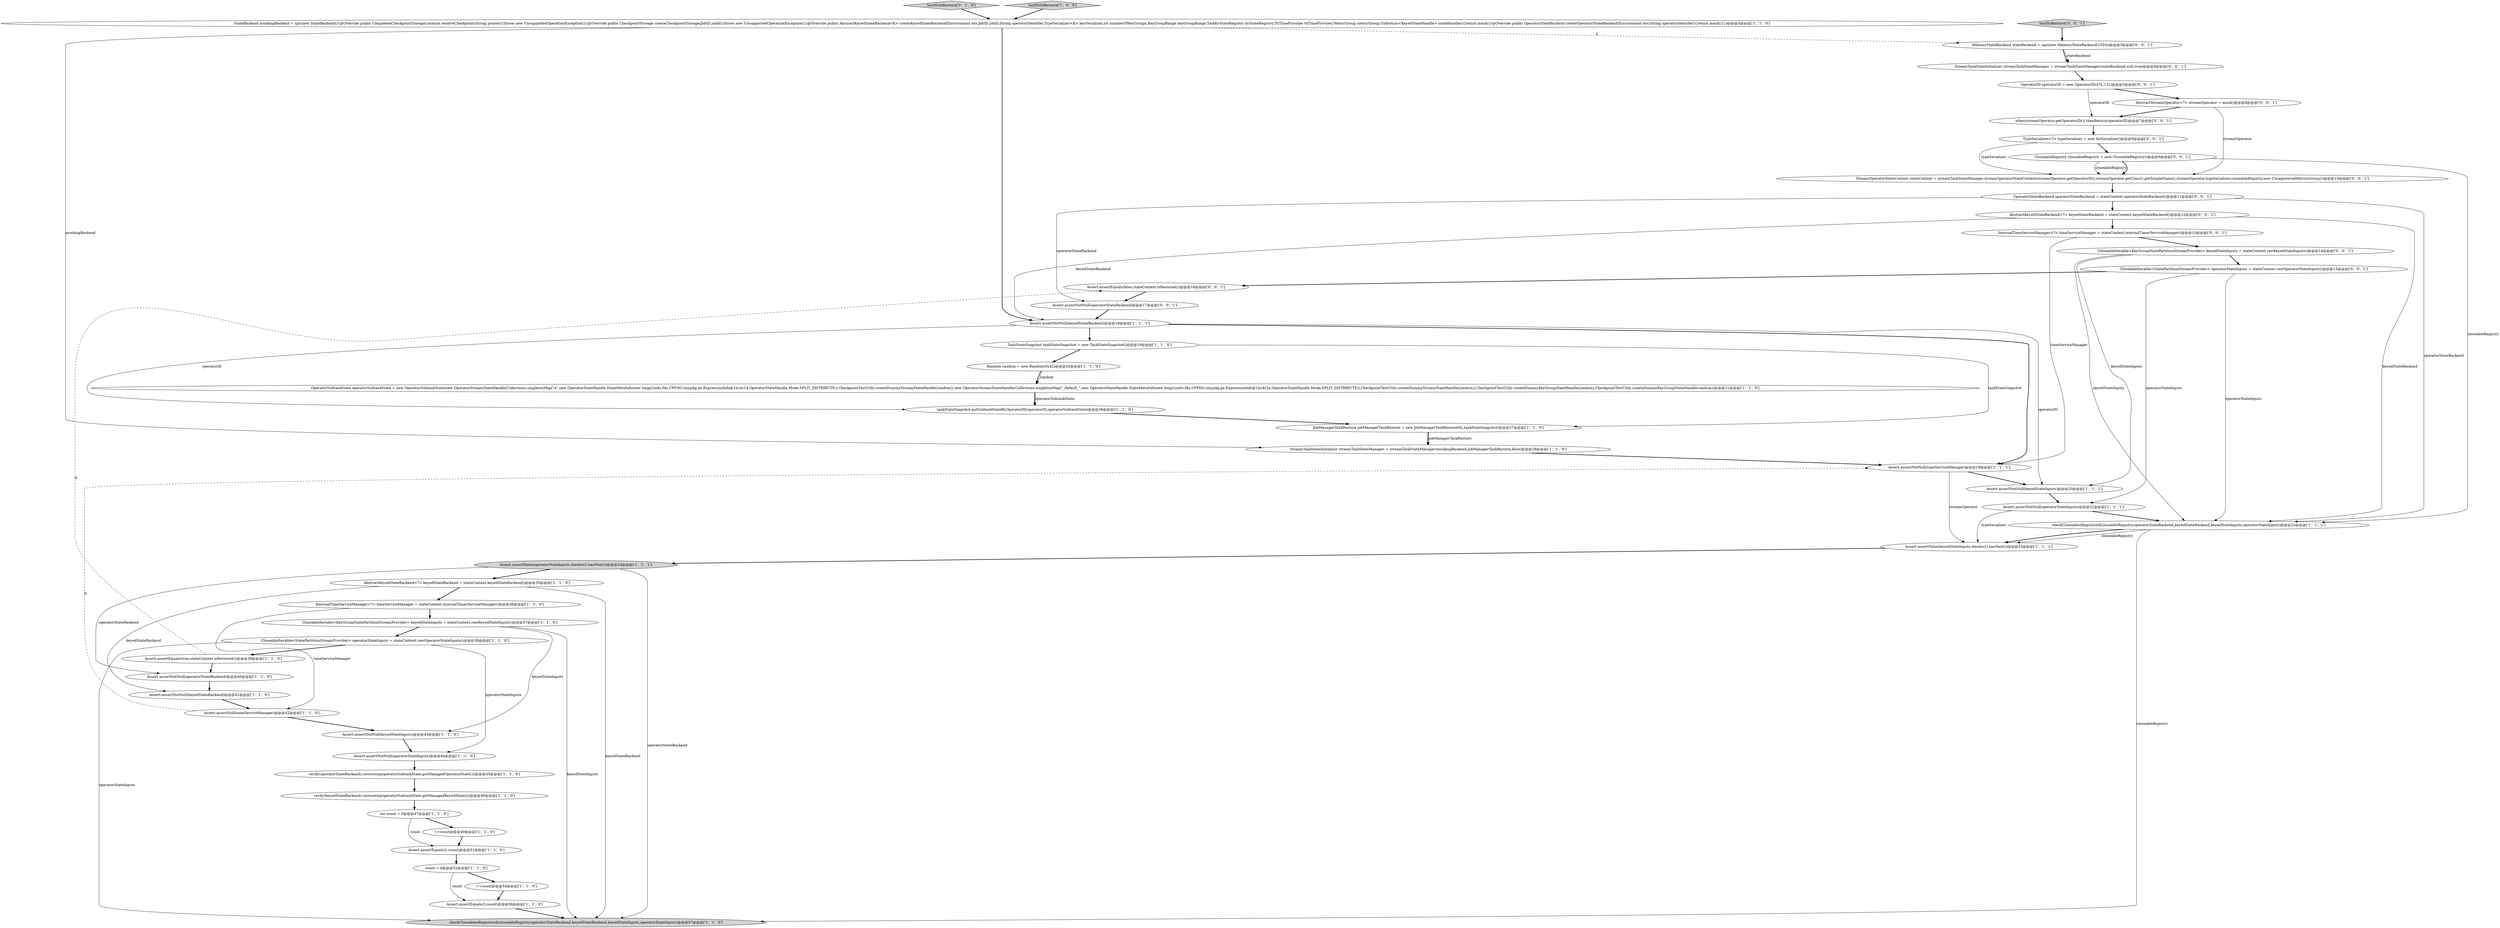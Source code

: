digraph {
44 [style = filled, label = "Assert.assertEquals(false,stateContext.isRestored())@@@16@@@['0', '0', '1']", fillcolor = white, shape = ellipse image = "AAA0AAABBB3BBB"];
1 [style = filled, label = "int count = 0@@@47@@@['1', '1', '0']", fillcolor = white, shape = ellipse image = "AAA0AAABBB1BBB"];
38 [style = filled, label = "CloseableRegistry closeableRegistry = new CloseableRegistry()@@@9@@@['0', '0', '1']", fillcolor = white, shape = ellipse image = "AAA0AAABBB3BBB"];
23 [style = filled, label = "Assert.assertNotNull(timeServiceManager)@@@19@@@['1', '1', '1']", fillcolor = white, shape = ellipse image = "AAA0AAABBB1BBB"];
26 [style = filled, label = "JobManagerTaskRestore jobManagerTaskRestore = new JobManagerTaskRestore(0L,taskStateSnapshot)@@@27@@@['1', '1', '0']", fillcolor = white, shape = ellipse image = "AAA0AAABBB1BBB"];
35 [style = filled, label = "OperatorID operatorID = new OperatorID(47L,11L)@@@5@@@['0', '0', '1']", fillcolor = white, shape = ellipse image = "AAA0AAABBB3BBB"];
41 [style = filled, label = "CloseableIterable<KeyGroupStatePartitionStreamProvider> keyedStateInputs = stateContext.rawKeyedStateInputs()@@@14@@@['0', '0', '1']", fillcolor = white, shape = ellipse image = "AAA0AAABBB3BBB"];
25 [style = filled, label = "CloseableIterable<StatePartitionStreamProvider> operatorStateInputs = stateContext.rawOperatorStateInputs()@@@38@@@['1', '1', '0']", fillcolor = white, shape = ellipse image = "AAA0AAABBB1BBB"];
12 [style = filled, label = "count = 0@@@52@@@['1', '1', '0']", fillcolor = white, shape = ellipse image = "AAA0AAABBB1BBB"];
3 [style = filled, label = "Random random = new Random(0x42)@@@20@@@['1', '1', '0']", fillcolor = white, shape = ellipse image = "AAA0AAABBB1BBB"];
0 [style = filled, label = "Assert.assertNotNull(keyedStateInputs)@@@43@@@['1', '1', '0']", fillcolor = white, shape = ellipse image = "AAA0AAABBB1BBB"];
45 [style = filled, label = "Assert.assertNotNull(operatorStateBackend)@@@17@@@['0', '0', '1']", fillcolor = white, shape = ellipse image = "AAA0AAABBB3BBB"];
2 [style = filled, label = "checkCloseablesRegistered(closeableRegistry,operatorStateBackend,keyedStateBackend,keyedStateInputs,operatorStateInputs)@@@57@@@['1', '1', '0']", fillcolor = lightgray, shape = ellipse image = "AAA0AAABBB1BBB"];
5 [style = filled, label = "Assert.assertEquals(1,count)@@@51@@@['1', '1', '0']", fillcolor = white, shape = ellipse image = "AAA0AAABBB1BBB"];
22 [style = filled, label = "Assert.assertEquals(3,count)@@@56@@@['1', '1', '0']", fillcolor = white, shape = ellipse image = "AAA0AAABBB1BBB"];
18 [style = filled, label = "OperatorSubtaskState operatorSubtaskState = new OperatorSubtaskState(new OperatorStreamStateHandle(Collections.singletonMap(\"a\",new OperatorStateHandle.StateMetaInfo(new long((((edu.fdu.CPPDG.tinypdg.pe.ExpressionInfo@1bc4c14,OperatorStateHandle.Mode.SPLIT_DISTRIBUTE)),CheckpointTestUtils.createDummyStreamStateHandle(random)),new OperatorStreamStateHandle(Collections.singletonMap(\"_default_\",new OperatorStateHandle.StateMetaInfo(new long((((edu.fdu.CPPDG.tinypdg.pe.ExpressionInfo@1bc4c2a,OperatorStateHandle.Mode.SPLIT_DISTRIBUTE)),CheckpointTestUtils.createDummyStreamStateHandle(random)),CheckpointTestUtils.createDummyKeyGroupStateHandle(random),CheckpointTestUtils.createDummyKeyGroupStateHandle(random))@@@21@@@['1', '1', '0']", fillcolor = white, shape = ellipse image = "AAA0AAABBB1BBB"];
43 [style = filled, label = "CloseableIterable<StatePartitionStreamProvider> operatorStateInputs = stateContext.rawOperatorStateInputs()@@@15@@@['0', '0', '1']", fillcolor = white, shape = ellipse image = "AAA0AAABBB3BBB"];
29 [style = filled, label = "Assert.assertNotNull(keyedStateInputs)@@@20@@@['1', '1', '1']", fillcolor = white, shape = ellipse image = "AAA0AAABBB1BBB"];
33 [style = filled, label = "checkCloseablesRegistered(closeableRegistry,operatorStateBackend,keyedStateBackend,keyedStateInputs,operatorStateInputs)@@@22@@@['1', '1', '1']", fillcolor = white, shape = ellipse image = "AAA0AAABBB1BBB"];
30 [style = filled, label = "verify(operatorStateBackend).restore(eq(operatorSubtaskState.getManagedOperatorState()))@@@45@@@['1', '1', '0']", fillcolor = white, shape = ellipse image = "AAA0AAABBB1BBB"];
19 [style = filled, label = "Assert.assertNotNull(operatorStateBackend)@@@40@@@['1', '1', '0']", fillcolor = white, shape = ellipse image = "AAA0AAABBB1BBB"];
42 [style = filled, label = "StreamOperatorStateContext stateContext = streamTaskStateManager.streamOperatorStateContext(streamOperator.getOperatorID(),streamOperator.getClass().getSimpleName(),streamOperator,typeSerializer,closeableRegistry,new UnregisteredMetricsGroup())@@@10@@@['0', '0', '1']", fillcolor = white, shape = ellipse image = "AAA0AAABBB3BBB"];
34 [style = filled, label = "testWithRestore['0', '1', '0']", fillcolor = lightgray, shape = diamond image = "AAA0AAABBB2BBB"];
40 [style = filled, label = "OperatorStateBackend operatorStateBackend = stateContext.operatorStateBackend()@@@11@@@['0', '0', '1']", fillcolor = white, shape = ellipse image = "AAA0AAABBB3BBB"];
36 [style = filled, label = "when(streamOperator.getOperatorID()).thenReturn(operatorID)@@@7@@@['0', '0', '1']", fillcolor = white, shape = ellipse image = "AAA0AAABBB3BBB"];
24 [style = filled, label = "Assert.assertNotNull(operatorStateInputs)@@@21@@@['1', '1', '1']", fillcolor = white, shape = ellipse image = "AAA0AAABBB1BBB"];
10 [style = filled, label = "InternalTimeServiceManager<?> timeServiceManager = stateContext.internalTimerServiceManager()@@@36@@@['1', '1', '0']", fillcolor = white, shape = ellipse image = "AAA0AAABBB1BBB"];
15 [style = filled, label = "TaskStateSnapshot taskStateSnapshot = new TaskStateSnapshot()@@@19@@@['1', '1', '0']", fillcolor = white, shape = ellipse image = "AAA0AAABBB1BBB"];
11 [style = filled, label = "verify(keyedStateBackend).restore(eq(operatorSubtaskState.getManagedKeyedState()))@@@46@@@['1', '1', '0']", fillcolor = white, shape = ellipse image = "AAA0AAABBB1BBB"];
21 [style = filled, label = "Assert.assertFalse(keyedStateInputs.iterator().hasNext())@@@23@@@['1', '1', '1']", fillcolor = white, shape = ellipse image = "AAA0AAABBB1BBB"];
46 [style = filled, label = "MemoryStateBackend stateBackend = spy(new MemoryStateBackend(1024))@@@3@@@['0', '0', '1']", fillcolor = white, shape = ellipse image = "AAA0AAABBB3BBB"];
50 [style = filled, label = "AbstractStreamOperator<?> streamOperator = mock()@@@6@@@['0', '0', '1']", fillcolor = white, shape = ellipse image = "AAA0AAABBB3BBB"];
17 [style = filled, label = "taskStateSnapshot.putSubtaskStateByOperatorID(operatorID,operatorSubtaskState)@@@26@@@['1', '1', '0']", fillcolor = white, shape = ellipse image = "AAA0AAABBB1BBB"];
31 [style = filled, label = "StateBackend mockingBackend = spy(new StateBackend(){@Override public CompletedCheckpointStorageLocation resolveCheckpoint(String pointer){throw new UnsupportedOperationException()}@Override public CheckpointStorage createCheckpointStorage(JobID jobId){throw new UnsupportedOperationException()}@Override public AbstractKeyedStateBackend<K> createKeyedStateBackend(Environment env,JobID jobID,String operatorIdentifier,TypeSerializer<K> keySerializer,int numberOfKeyGroups,KeyGroupRange keyGroupRange,TaskKvStateRegistry kvStateRegistry,TtlTimeProvider ttlTimeProvider,MetricGroup metricGroup,Collection<KeyedStateHandle> stateHandles){return mock()}@Override public OperatorStateBackend createOperatorStateBackend(Environment env,String operatorIdentifier){return mock()}})@@@3@@@['1', '1', '0']", fillcolor = white, shape = ellipse image = "AAA0AAABBB1BBB"];
48 [style = filled, label = "testNoRestore['0', '0', '1']", fillcolor = lightgray, shape = diamond image = "AAA0AAABBB3BBB"];
39 [style = filled, label = "AbstractKeyedStateBackend<?> keyedStateBackend = stateContext.keyedStateBackend()@@@12@@@['0', '0', '1']", fillcolor = white, shape = ellipse image = "AAA0AAABBB3BBB"];
32 [style = filled, label = "CloseableIterable<KeyGroupStatePartitionStreamProvider> keyedStateInputs = stateContext.rawKeyedStateInputs()@@@37@@@['1', '1', '0']", fillcolor = white, shape = ellipse image = "AAA0AAABBB1BBB"];
14 [style = filled, label = "++count@@@54@@@['1', '1', '0']", fillcolor = white, shape = ellipse image = "AAA0AAABBB1BBB"];
27 [style = filled, label = "StreamTaskStateInitializer streamTaskStateManager = streamTaskStateManager(mockingBackend,jobManagerTaskRestore,false)@@@28@@@['1', '1', '0']", fillcolor = white, shape = ellipse image = "AAA0AAABBB1BBB"];
28 [style = filled, label = "Assert.assertNull(timeServiceManager)@@@42@@@['1', '1', '0']", fillcolor = white, shape = ellipse image = "AAA0AAABBB1BBB"];
37 [style = filled, label = "InternalTimeServiceManager<?> timeServiceManager = stateContext.internalTimerServiceManager()@@@13@@@['0', '0', '1']", fillcolor = white, shape = ellipse image = "AAA0AAABBB3BBB"];
4 [style = filled, label = "testWithRestore['1', '0', '0']", fillcolor = lightgray, shape = diamond image = "AAA0AAABBB1BBB"];
13 [style = filled, label = "Assert.assertNotNull(keyedStateBackend)@@@18@@@['1', '1', '1']", fillcolor = white, shape = ellipse image = "AAA0AAABBB1BBB"];
7 [style = filled, label = "Assert.assertNotNull(operatorStateInputs)@@@44@@@['1', '1', '0']", fillcolor = white, shape = ellipse image = "AAA0AAABBB1BBB"];
20 [style = filled, label = "Assert.assertFalse(operatorStateInputs.iterator().hasNext())@@@24@@@['1', '1', '1']", fillcolor = lightgray, shape = ellipse image = "AAA0AAABBB1BBB"];
6 [style = filled, label = "AbstractKeyedStateBackend<?> keyedStateBackend = stateContext.keyedStateBackend()@@@35@@@['1', '1', '0']", fillcolor = white, shape = ellipse image = "AAA0AAABBB1BBB"];
9 [style = filled, label = "Assert.assertNotNull(keyedStateBackend)@@@41@@@['1', '1', '0']", fillcolor = white, shape = ellipse image = "AAA0AAABBB1BBB"];
49 [style = filled, label = "StreamTaskStateInitializer streamTaskStateManager = streamTaskStateManager(stateBackend,null,true)@@@4@@@['0', '0', '1']", fillcolor = white, shape = ellipse image = "AAA0AAABBB3BBB"];
8 [style = filled, label = "Assert.assertEquals(true,stateContext.isRestored())@@@39@@@['1', '1', '0']", fillcolor = white, shape = ellipse image = "AAA0AAABBB1BBB"];
16 [style = filled, label = "++count@@@49@@@['1', '1', '0']", fillcolor = white, shape = ellipse image = "AAA0AAABBB1BBB"];
47 [style = filled, label = "TypeSerializer<?> typeSerializer = new IntSerializer()@@@8@@@['0', '0', '1']", fillcolor = white, shape = ellipse image = "AAA0AAABBB3BBB"];
20->6 [style = bold, label=""];
24->33 [style = bold, label=""];
32->0 [style = solid, label="keyedStateInputs"];
20->19 [style = solid, label="operatorStateBackend"];
33->21 [style = bold, label=""];
38->42 [style = solid, label="closeableRegistry"];
28->23 [style = dashed, label="0"];
36->47 [style = bold, label=""];
38->42 [style = bold, label=""];
8->44 [style = dashed, label="0"];
45->13 [style = bold, label=""];
16->5 [style = bold, label=""];
5->12 [style = bold, label=""];
40->39 [style = bold, label=""];
9->28 [style = bold, label=""];
6->9 [style = solid, label="keyedStateBackend"];
39->37 [style = bold, label=""];
35->50 [style = bold, label=""];
43->44 [style = bold, label=""];
43->33 [style = solid, label="operatorStateInputs"];
28->0 [style = bold, label=""];
23->29 [style = bold, label=""];
25->2 [style = solid, label="operatorStateInputs"];
0->7 [style = bold, label=""];
12->14 [style = bold, label=""];
24->21 [style = solid, label="typeSerializer"];
20->2 [style = solid, label="operatorStateBackend"];
3->18 [style = bold, label=""];
49->35 [style = bold, label=""];
13->17 [style = solid, label="operatorID"];
21->20 [style = bold, label=""];
42->40 [style = bold, label=""];
40->33 [style = solid, label="operatorStateBackend"];
47->38 [style = bold, label=""];
15->3 [style = bold, label=""];
4->31 [style = bold, label=""];
37->23 [style = solid, label="timeServiceManager"];
39->33 [style = solid, label="keyedStateBackend"];
23->21 [style = solid, label="streamOperator"];
8->19 [style = bold, label=""];
14->22 [style = bold, label=""];
22->2 [style = bold, label=""];
50->36 [style = bold, label=""];
37->41 [style = bold, label=""];
13->15 [style = bold, label=""];
17->26 [style = bold, label=""];
12->22 [style = solid, label="count"];
15->26 [style = solid, label="taskStateSnapshot"];
26->27 [style = solid, label="jobManagerTaskRestore"];
13->23 [style = bold, label=""];
6->2 [style = solid, label="keyedStateBackend"];
35->36 [style = solid, label="operatorID"];
40->45 [style = solid, label="operatorStateBackend"];
1->5 [style = solid, label="count"];
32->25 [style = bold, label=""];
31->27 [style = solid, label="mockingBackend"];
34->31 [style = bold, label=""];
43->24 [style = solid, label="operatorStateInputs"];
3->18 [style = solid, label="random"];
31->13 [style = bold, label=""];
13->29 [style = solid, label="operatorID"];
25->7 [style = solid, label="operatorStateInputs"];
39->13 [style = solid, label="keyedStateBackend"];
10->28 [style = solid, label="timeServiceManager"];
33->21 [style = solid, label="closeableRegistry"];
46->49 [style = bold, label=""];
10->32 [style = bold, label=""];
18->17 [style = solid, label="operatorSubtaskState"];
19->9 [style = bold, label=""];
41->29 [style = solid, label="keyedStateInputs"];
41->43 [style = bold, label=""];
44->45 [style = bold, label=""];
27->23 [style = bold, label=""];
38->33 [style = solid, label="closeableRegistry"];
30->11 [style = bold, label=""];
11->1 [style = bold, label=""];
41->33 [style = solid, label="keyedStateInputs"];
31->46 [style = dashed, label="0"];
26->27 [style = bold, label=""];
6->10 [style = bold, label=""];
47->42 [style = solid, label="typeSerializer"];
33->2 [style = solid, label="closeableRegistry"];
48->46 [style = bold, label=""];
25->8 [style = bold, label=""];
18->17 [style = bold, label=""];
32->2 [style = solid, label="keyedStateInputs"];
29->24 [style = bold, label=""];
46->49 [style = solid, label="stateBackend"];
1->16 [style = bold, label=""];
50->42 [style = solid, label="streamOperator"];
7->30 [style = bold, label=""];
}
